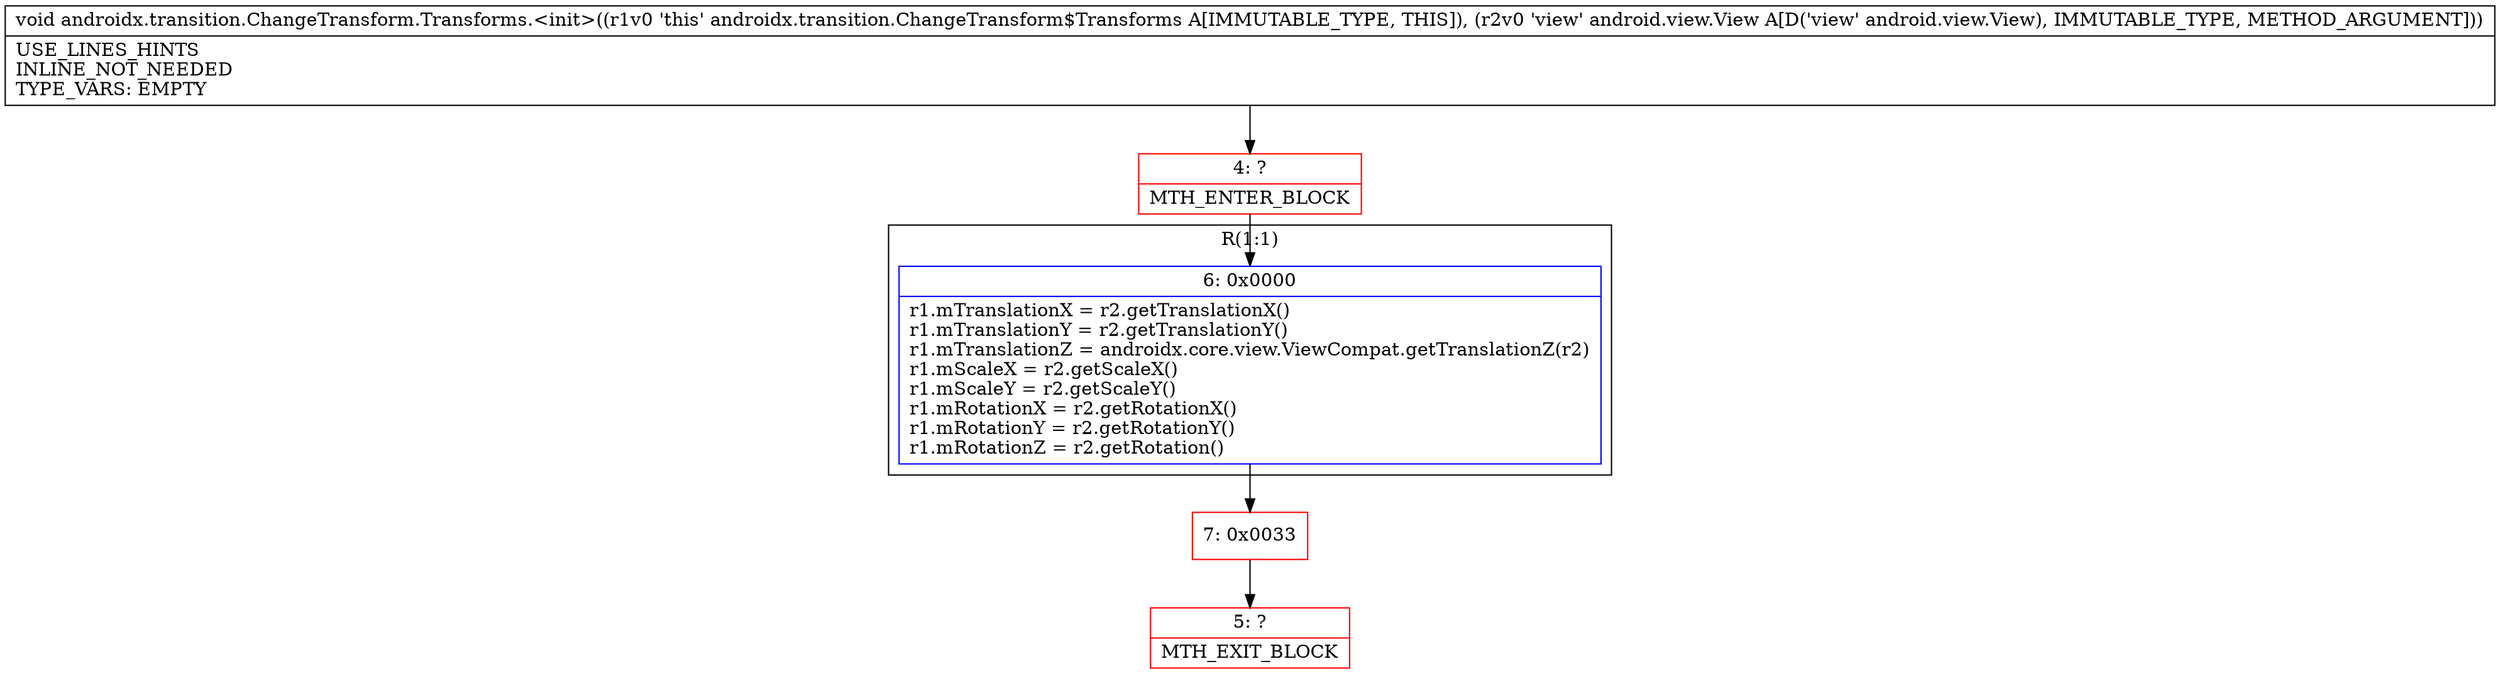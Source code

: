 digraph "CFG forandroidx.transition.ChangeTransform.Transforms.\<init\>(Landroid\/view\/View;)V" {
subgraph cluster_Region_664203564 {
label = "R(1:1)";
node [shape=record,color=blue];
Node_6 [shape=record,label="{6\:\ 0x0000|r1.mTranslationX = r2.getTranslationX()\lr1.mTranslationY = r2.getTranslationY()\lr1.mTranslationZ = androidx.core.view.ViewCompat.getTranslationZ(r2)\lr1.mScaleX = r2.getScaleX()\lr1.mScaleY = r2.getScaleY()\lr1.mRotationX = r2.getRotationX()\lr1.mRotationY = r2.getRotationY()\lr1.mRotationZ = r2.getRotation()\l}"];
}
Node_4 [shape=record,color=red,label="{4\:\ ?|MTH_ENTER_BLOCK\l}"];
Node_7 [shape=record,color=red,label="{7\:\ 0x0033}"];
Node_5 [shape=record,color=red,label="{5\:\ ?|MTH_EXIT_BLOCK\l}"];
MethodNode[shape=record,label="{void androidx.transition.ChangeTransform.Transforms.\<init\>((r1v0 'this' androidx.transition.ChangeTransform$Transforms A[IMMUTABLE_TYPE, THIS]), (r2v0 'view' android.view.View A[D('view' android.view.View), IMMUTABLE_TYPE, METHOD_ARGUMENT]))  | USE_LINES_HINTS\lINLINE_NOT_NEEDED\lTYPE_VARS: EMPTY\l}"];
MethodNode -> Node_4;Node_6 -> Node_7;
Node_4 -> Node_6;
Node_7 -> Node_5;
}

